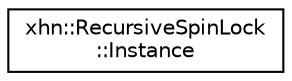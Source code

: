 digraph "Graphical Class Hierarchy"
{
  edge [fontname="Helvetica",fontsize="10",labelfontname="Helvetica",labelfontsize="10"];
  node [fontname="Helvetica",fontsize="10",shape=record];
  rankdir="LR";
  Node1 [label="xhn::RecursiveSpinLock\l::Instance",height=0.2,width=0.4,color="black", fillcolor="white", style="filled",URL="$classxhn_1_1_recursive_spin_lock_1_1_instance.html"];
}
